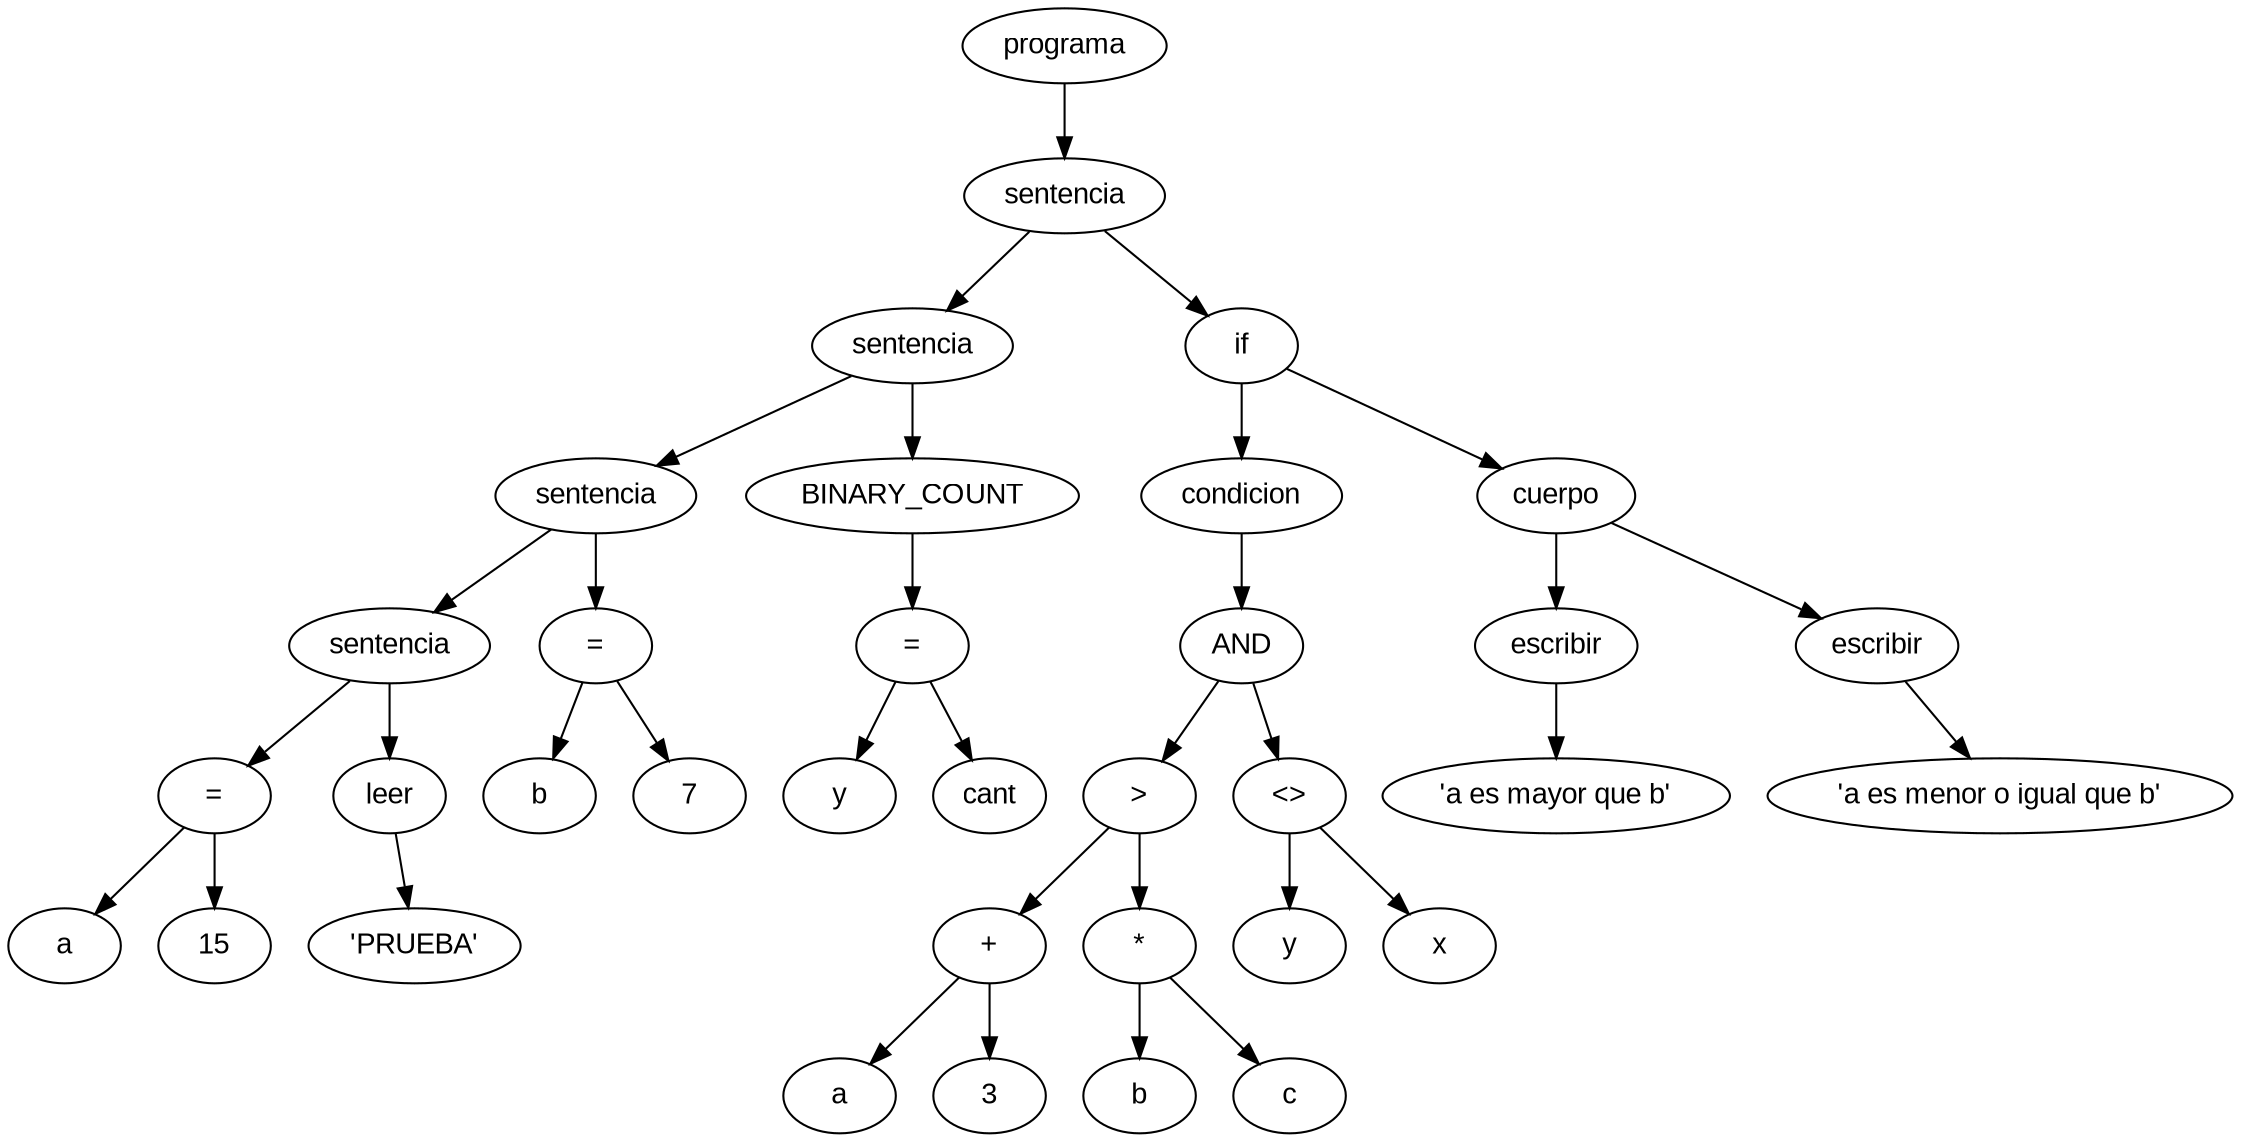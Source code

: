 digraph BST {
    node [fontname="Arial"];
id1 [label = "programa"];
id2 [label = "sentencia"];
id3 [label = "sentencia"];
id4 [label = "sentencia"];
id5 [label = "sentencia"];
id6 [label = "="];
id7 [label = "a"];
id6 -> id7 ;
id8 [label = "15"];
id6 -> id8 ;
id5 -> id6 ;
id9 [label = "leer"];
id10 [label = "'PRUEBA'"];
id9 -> id10 ;
id5 -> id9 ;
id4 -> id5 ;
id11 [label = "="];
id12 [label = "b"];
id11 -> id12 ;
id13 [label = "7"];
id11 -> id13 ;
id4 -> id11 ;
id3 -> id4 ;
id14 [label = "BINARY_COUNT"];
id15 [label = "="];
id16 [label = "y"];
id15 -> id16 ;
id17 [label = "cant"];
id15 -> id17 ;
id14 -> id15 ;
id3 -> id14 ;
id2 -> id3 ;
id18 [label = "if"];
id19 [label = "condicion"];
id20 [label = "AND"];
id21 [label = ">"];
id22 [label = "+"];
id23 [label = "a"];
id22 -> id23 ;
id24 [label = "3"];
id22 -> id24 ;
id21 -> id22 ;
id25 [label = "*"];
id26 [label = "b"];
id25 -> id26 ;
id27 [label = "c"];
id25 -> id27 ;
id21 -> id25 ;
id20 -> id21 ;
id28 [label = "<>"];
id29 [label = "y"];
id28 -> id29 ;
id30 [label = "x"];
id28 -> id30 ;
id20 -> id28 ;
id19 -> id20 ;
id18 -> id19 ;
id31 [label = "cuerpo"];
id32 [label = "escribir"];
id33 [label = "'a es mayor que b'"];
id32 -> id33 ;
id31 -> id32 ;
id34 [label = "escribir"];
id35 [label = "'a es menor o igual que b'"];
id34 -> id35 ;
id31 -> id34 ;
id18 -> id31 ;
id2 -> id18 ;
id1 -> id2 ;
}
